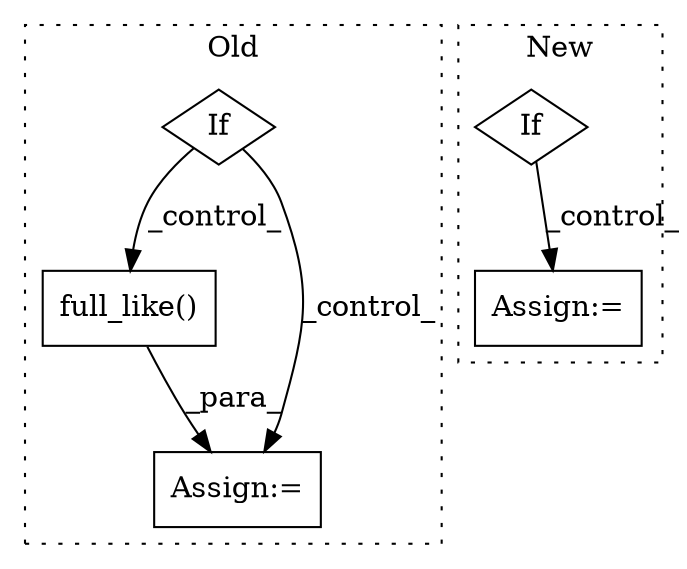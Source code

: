 digraph G {
subgraph cluster0 {
1 [label="full_like()" a="75" s="5849,5892" l="16,1" shape="box"];
3 [label="Assign:=" a="68" s="6120" l="4" shape="box"];
5 [label="If" a="96" s="5796" l="3" shape="diamond"];
label = "Old";
style="dotted";
}
subgraph cluster1 {
2 [label="If" a="96" s="3583" l="3" shape="diamond"];
4 [label="Assign:=" a="68" s="3923" l="4" shape="box"];
label = "New";
style="dotted";
}
1 -> 3 [label="_para_"];
2 -> 4 [label="_control_"];
5 -> 3 [label="_control_"];
5 -> 1 [label="_control_"];
}